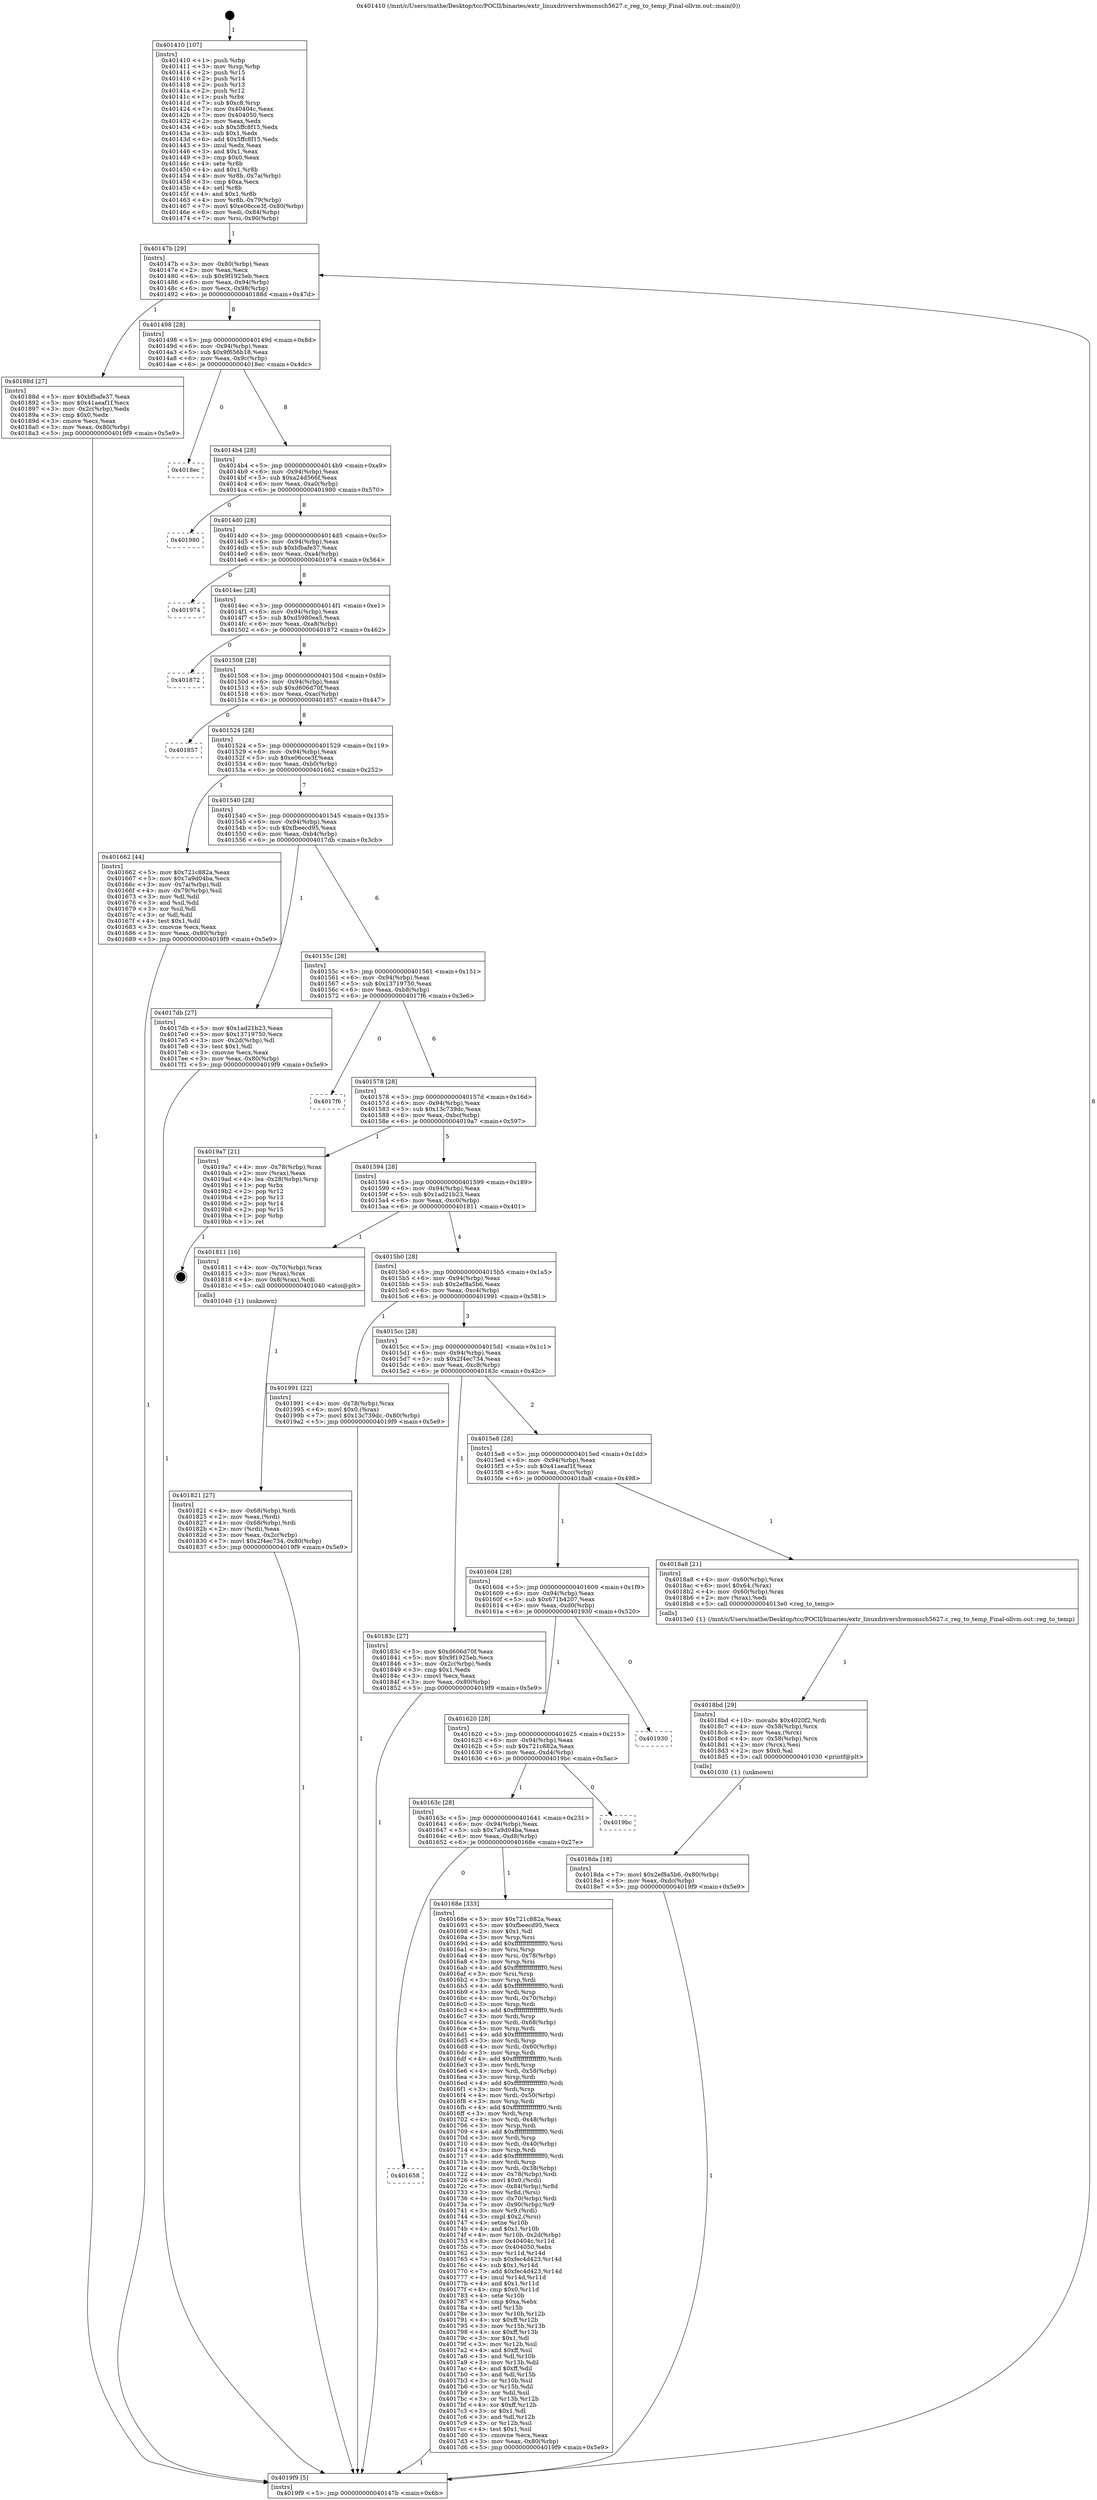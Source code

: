 digraph "0x401410" {
  label = "0x401410 (/mnt/c/Users/mathe/Desktop/tcc/POCII/binaries/extr_linuxdrivershwmonsch5627.c_reg_to_temp_Final-ollvm.out::main(0))"
  labelloc = "t"
  node[shape=record]

  Entry [label="",width=0.3,height=0.3,shape=circle,fillcolor=black,style=filled]
  "0x40147b" [label="{
     0x40147b [29]\l
     | [instrs]\l
     &nbsp;&nbsp;0x40147b \<+3\>: mov -0x80(%rbp),%eax\l
     &nbsp;&nbsp;0x40147e \<+2\>: mov %eax,%ecx\l
     &nbsp;&nbsp;0x401480 \<+6\>: sub $0x9f1925eb,%ecx\l
     &nbsp;&nbsp;0x401486 \<+6\>: mov %eax,-0x94(%rbp)\l
     &nbsp;&nbsp;0x40148c \<+6\>: mov %ecx,-0x98(%rbp)\l
     &nbsp;&nbsp;0x401492 \<+6\>: je 000000000040188d \<main+0x47d\>\l
  }"]
  "0x40188d" [label="{
     0x40188d [27]\l
     | [instrs]\l
     &nbsp;&nbsp;0x40188d \<+5\>: mov $0xbfbafe37,%eax\l
     &nbsp;&nbsp;0x401892 \<+5\>: mov $0x41aeaf1f,%ecx\l
     &nbsp;&nbsp;0x401897 \<+3\>: mov -0x2c(%rbp),%edx\l
     &nbsp;&nbsp;0x40189a \<+3\>: cmp $0x0,%edx\l
     &nbsp;&nbsp;0x40189d \<+3\>: cmove %ecx,%eax\l
     &nbsp;&nbsp;0x4018a0 \<+3\>: mov %eax,-0x80(%rbp)\l
     &nbsp;&nbsp;0x4018a3 \<+5\>: jmp 00000000004019f9 \<main+0x5e9\>\l
  }"]
  "0x401498" [label="{
     0x401498 [28]\l
     | [instrs]\l
     &nbsp;&nbsp;0x401498 \<+5\>: jmp 000000000040149d \<main+0x8d\>\l
     &nbsp;&nbsp;0x40149d \<+6\>: mov -0x94(%rbp),%eax\l
     &nbsp;&nbsp;0x4014a3 \<+5\>: sub $0x9f656b18,%eax\l
     &nbsp;&nbsp;0x4014a8 \<+6\>: mov %eax,-0x9c(%rbp)\l
     &nbsp;&nbsp;0x4014ae \<+6\>: je 00000000004018ec \<main+0x4dc\>\l
  }"]
  Exit [label="",width=0.3,height=0.3,shape=circle,fillcolor=black,style=filled,peripheries=2]
  "0x4018ec" [label="{
     0x4018ec\l
  }", style=dashed]
  "0x4014b4" [label="{
     0x4014b4 [28]\l
     | [instrs]\l
     &nbsp;&nbsp;0x4014b4 \<+5\>: jmp 00000000004014b9 \<main+0xa9\>\l
     &nbsp;&nbsp;0x4014b9 \<+6\>: mov -0x94(%rbp),%eax\l
     &nbsp;&nbsp;0x4014bf \<+5\>: sub $0xa24d566f,%eax\l
     &nbsp;&nbsp;0x4014c4 \<+6\>: mov %eax,-0xa0(%rbp)\l
     &nbsp;&nbsp;0x4014ca \<+6\>: je 0000000000401980 \<main+0x570\>\l
  }"]
  "0x4018da" [label="{
     0x4018da [18]\l
     | [instrs]\l
     &nbsp;&nbsp;0x4018da \<+7\>: movl $0x2ef8a5b6,-0x80(%rbp)\l
     &nbsp;&nbsp;0x4018e1 \<+6\>: mov %eax,-0xdc(%rbp)\l
     &nbsp;&nbsp;0x4018e7 \<+5\>: jmp 00000000004019f9 \<main+0x5e9\>\l
  }"]
  "0x401980" [label="{
     0x401980\l
  }", style=dashed]
  "0x4014d0" [label="{
     0x4014d0 [28]\l
     | [instrs]\l
     &nbsp;&nbsp;0x4014d0 \<+5\>: jmp 00000000004014d5 \<main+0xc5\>\l
     &nbsp;&nbsp;0x4014d5 \<+6\>: mov -0x94(%rbp),%eax\l
     &nbsp;&nbsp;0x4014db \<+5\>: sub $0xbfbafe37,%eax\l
     &nbsp;&nbsp;0x4014e0 \<+6\>: mov %eax,-0xa4(%rbp)\l
     &nbsp;&nbsp;0x4014e6 \<+6\>: je 0000000000401974 \<main+0x564\>\l
  }"]
  "0x4018bd" [label="{
     0x4018bd [29]\l
     | [instrs]\l
     &nbsp;&nbsp;0x4018bd \<+10\>: movabs $0x4020f2,%rdi\l
     &nbsp;&nbsp;0x4018c7 \<+4\>: mov -0x58(%rbp),%rcx\l
     &nbsp;&nbsp;0x4018cb \<+2\>: mov %eax,(%rcx)\l
     &nbsp;&nbsp;0x4018cd \<+4\>: mov -0x58(%rbp),%rcx\l
     &nbsp;&nbsp;0x4018d1 \<+2\>: mov (%rcx),%esi\l
     &nbsp;&nbsp;0x4018d3 \<+2\>: mov $0x0,%al\l
     &nbsp;&nbsp;0x4018d5 \<+5\>: call 0000000000401030 \<printf@plt\>\l
     | [calls]\l
     &nbsp;&nbsp;0x401030 \{1\} (unknown)\l
  }"]
  "0x401974" [label="{
     0x401974\l
  }", style=dashed]
  "0x4014ec" [label="{
     0x4014ec [28]\l
     | [instrs]\l
     &nbsp;&nbsp;0x4014ec \<+5\>: jmp 00000000004014f1 \<main+0xe1\>\l
     &nbsp;&nbsp;0x4014f1 \<+6\>: mov -0x94(%rbp),%eax\l
     &nbsp;&nbsp;0x4014f7 \<+5\>: sub $0xd5980ea5,%eax\l
     &nbsp;&nbsp;0x4014fc \<+6\>: mov %eax,-0xa8(%rbp)\l
     &nbsp;&nbsp;0x401502 \<+6\>: je 0000000000401872 \<main+0x462\>\l
  }"]
  "0x401821" [label="{
     0x401821 [27]\l
     | [instrs]\l
     &nbsp;&nbsp;0x401821 \<+4\>: mov -0x68(%rbp),%rdi\l
     &nbsp;&nbsp;0x401825 \<+2\>: mov %eax,(%rdi)\l
     &nbsp;&nbsp;0x401827 \<+4\>: mov -0x68(%rbp),%rdi\l
     &nbsp;&nbsp;0x40182b \<+2\>: mov (%rdi),%eax\l
     &nbsp;&nbsp;0x40182d \<+3\>: mov %eax,-0x2c(%rbp)\l
     &nbsp;&nbsp;0x401830 \<+7\>: movl $0x2f4ec734,-0x80(%rbp)\l
     &nbsp;&nbsp;0x401837 \<+5\>: jmp 00000000004019f9 \<main+0x5e9\>\l
  }"]
  "0x401872" [label="{
     0x401872\l
  }", style=dashed]
  "0x401508" [label="{
     0x401508 [28]\l
     | [instrs]\l
     &nbsp;&nbsp;0x401508 \<+5\>: jmp 000000000040150d \<main+0xfd\>\l
     &nbsp;&nbsp;0x40150d \<+6\>: mov -0x94(%rbp),%eax\l
     &nbsp;&nbsp;0x401513 \<+5\>: sub $0xd606d70f,%eax\l
     &nbsp;&nbsp;0x401518 \<+6\>: mov %eax,-0xac(%rbp)\l
     &nbsp;&nbsp;0x40151e \<+6\>: je 0000000000401857 \<main+0x447\>\l
  }"]
  "0x401658" [label="{
     0x401658\l
  }", style=dashed]
  "0x401857" [label="{
     0x401857\l
  }", style=dashed]
  "0x401524" [label="{
     0x401524 [28]\l
     | [instrs]\l
     &nbsp;&nbsp;0x401524 \<+5\>: jmp 0000000000401529 \<main+0x119\>\l
     &nbsp;&nbsp;0x401529 \<+6\>: mov -0x94(%rbp),%eax\l
     &nbsp;&nbsp;0x40152f \<+5\>: sub $0xe06cce3f,%eax\l
     &nbsp;&nbsp;0x401534 \<+6\>: mov %eax,-0xb0(%rbp)\l
     &nbsp;&nbsp;0x40153a \<+6\>: je 0000000000401662 \<main+0x252\>\l
  }"]
  "0x40168e" [label="{
     0x40168e [333]\l
     | [instrs]\l
     &nbsp;&nbsp;0x40168e \<+5\>: mov $0x721c882a,%eax\l
     &nbsp;&nbsp;0x401693 \<+5\>: mov $0xfbeecd95,%ecx\l
     &nbsp;&nbsp;0x401698 \<+2\>: mov $0x1,%dl\l
     &nbsp;&nbsp;0x40169a \<+3\>: mov %rsp,%rsi\l
     &nbsp;&nbsp;0x40169d \<+4\>: add $0xfffffffffffffff0,%rsi\l
     &nbsp;&nbsp;0x4016a1 \<+3\>: mov %rsi,%rsp\l
     &nbsp;&nbsp;0x4016a4 \<+4\>: mov %rsi,-0x78(%rbp)\l
     &nbsp;&nbsp;0x4016a8 \<+3\>: mov %rsp,%rsi\l
     &nbsp;&nbsp;0x4016ab \<+4\>: add $0xfffffffffffffff0,%rsi\l
     &nbsp;&nbsp;0x4016af \<+3\>: mov %rsi,%rsp\l
     &nbsp;&nbsp;0x4016b2 \<+3\>: mov %rsp,%rdi\l
     &nbsp;&nbsp;0x4016b5 \<+4\>: add $0xfffffffffffffff0,%rdi\l
     &nbsp;&nbsp;0x4016b9 \<+3\>: mov %rdi,%rsp\l
     &nbsp;&nbsp;0x4016bc \<+4\>: mov %rdi,-0x70(%rbp)\l
     &nbsp;&nbsp;0x4016c0 \<+3\>: mov %rsp,%rdi\l
     &nbsp;&nbsp;0x4016c3 \<+4\>: add $0xfffffffffffffff0,%rdi\l
     &nbsp;&nbsp;0x4016c7 \<+3\>: mov %rdi,%rsp\l
     &nbsp;&nbsp;0x4016ca \<+4\>: mov %rdi,-0x68(%rbp)\l
     &nbsp;&nbsp;0x4016ce \<+3\>: mov %rsp,%rdi\l
     &nbsp;&nbsp;0x4016d1 \<+4\>: add $0xfffffffffffffff0,%rdi\l
     &nbsp;&nbsp;0x4016d5 \<+3\>: mov %rdi,%rsp\l
     &nbsp;&nbsp;0x4016d8 \<+4\>: mov %rdi,-0x60(%rbp)\l
     &nbsp;&nbsp;0x4016dc \<+3\>: mov %rsp,%rdi\l
     &nbsp;&nbsp;0x4016df \<+4\>: add $0xfffffffffffffff0,%rdi\l
     &nbsp;&nbsp;0x4016e3 \<+3\>: mov %rdi,%rsp\l
     &nbsp;&nbsp;0x4016e6 \<+4\>: mov %rdi,-0x58(%rbp)\l
     &nbsp;&nbsp;0x4016ea \<+3\>: mov %rsp,%rdi\l
     &nbsp;&nbsp;0x4016ed \<+4\>: add $0xfffffffffffffff0,%rdi\l
     &nbsp;&nbsp;0x4016f1 \<+3\>: mov %rdi,%rsp\l
     &nbsp;&nbsp;0x4016f4 \<+4\>: mov %rdi,-0x50(%rbp)\l
     &nbsp;&nbsp;0x4016f8 \<+3\>: mov %rsp,%rdi\l
     &nbsp;&nbsp;0x4016fb \<+4\>: add $0xfffffffffffffff0,%rdi\l
     &nbsp;&nbsp;0x4016ff \<+3\>: mov %rdi,%rsp\l
     &nbsp;&nbsp;0x401702 \<+4\>: mov %rdi,-0x48(%rbp)\l
     &nbsp;&nbsp;0x401706 \<+3\>: mov %rsp,%rdi\l
     &nbsp;&nbsp;0x401709 \<+4\>: add $0xfffffffffffffff0,%rdi\l
     &nbsp;&nbsp;0x40170d \<+3\>: mov %rdi,%rsp\l
     &nbsp;&nbsp;0x401710 \<+4\>: mov %rdi,-0x40(%rbp)\l
     &nbsp;&nbsp;0x401714 \<+3\>: mov %rsp,%rdi\l
     &nbsp;&nbsp;0x401717 \<+4\>: add $0xfffffffffffffff0,%rdi\l
     &nbsp;&nbsp;0x40171b \<+3\>: mov %rdi,%rsp\l
     &nbsp;&nbsp;0x40171e \<+4\>: mov %rdi,-0x38(%rbp)\l
     &nbsp;&nbsp;0x401722 \<+4\>: mov -0x78(%rbp),%rdi\l
     &nbsp;&nbsp;0x401726 \<+6\>: movl $0x0,(%rdi)\l
     &nbsp;&nbsp;0x40172c \<+7\>: mov -0x84(%rbp),%r8d\l
     &nbsp;&nbsp;0x401733 \<+3\>: mov %r8d,(%rsi)\l
     &nbsp;&nbsp;0x401736 \<+4\>: mov -0x70(%rbp),%rdi\l
     &nbsp;&nbsp;0x40173a \<+7\>: mov -0x90(%rbp),%r9\l
     &nbsp;&nbsp;0x401741 \<+3\>: mov %r9,(%rdi)\l
     &nbsp;&nbsp;0x401744 \<+3\>: cmpl $0x2,(%rsi)\l
     &nbsp;&nbsp;0x401747 \<+4\>: setne %r10b\l
     &nbsp;&nbsp;0x40174b \<+4\>: and $0x1,%r10b\l
     &nbsp;&nbsp;0x40174f \<+4\>: mov %r10b,-0x2d(%rbp)\l
     &nbsp;&nbsp;0x401753 \<+8\>: mov 0x40404c,%r11d\l
     &nbsp;&nbsp;0x40175b \<+7\>: mov 0x404050,%ebx\l
     &nbsp;&nbsp;0x401762 \<+3\>: mov %r11d,%r14d\l
     &nbsp;&nbsp;0x401765 \<+7\>: sub $0xfec4d423,%r14d\l
     &nbsp;&nbsp;0x40176c \<+4\>: sub $0x1,%r14d\l
     &nbsp;&nbsp;0x401770 \<+7\>: add $0xfec4d423,%r14d\l
     &nbsp;&nbsp;0x401777 \<+4\>: imul %r14d,%r11d\l
     &nbsp;&nbsp;0x40177b \<+4\>: and $0x1,%r11d\l
     &nbsp;&nbsp;0x40177f \<+4\>: cmp $0x0,%r11d\l
     &nbsp;&nbsp;0x401783 \<+4\>: sete %r10b\l
     &nbsp;&nbsp;0x401787 \<+3\>: cmp $0xa,%ebx\l
     &nbsp;&nbsp;0x40178a \<+4\>: setl %r15b\l
     &nbsp;&nbsp;0x40178e \<+3\>: mov %r10b,%r12b\l
     &nbsp;&nbsp;0x401791 \<+4\>: xor $0xff,%r12b\l
     &nbsp;&nbsp;0x401795 \<+3\>: mov %r15b,%r13b\l
     &nbsp;&nbsp;0x401798 \<+4\>: xor $0xff,%r13b\l
     &nbsp;&nbsp;0x40179c \<+3\>: xor $0x1,%dl\l
     &nbsp;&nbsp;0x40179f \<+3\>: mov %r12b,%sil\l
     &nbsp;&nbsp;0x4017a2 \<+4\>: and $0xff,%sil\l
     &nbsp;&nbsp;0x4017a6 \<+3\>: and %dl,%r10b\l
     &nbsp;&nbsp;0x4017a9 \<+3\>: mov %r13b,%dil\l
     &nbsp;&nbsp;0x4017ac \<+4\>: and $0xff,%dil\l
     &nbsp;&nbsp;0x4017b0 \<+3\>: and %dl,%r15b\l
     &nbsp;&nbsp;0x4017b3 \<+3\>: or %r10b,%sil\l
     &nbsp;&nbsp;0x4017b6 \<+3\>: or %r15b,%dil\l
     &nbsp;&nbsp;0x4017b9 \<+3\>: xor %dil,%sil\l
     &nbsp;&nbsp;0x4017bc \<+3\>: or %r13b,%r12b\l
     &nbsp;&nbsp;0x4017bf \<+4\>: xor $0xff,%r12b\l
     &nbsp;&nbsp;0x4017c3 \<+3\>: or $0x1,%dl\l
     &nbsp;&nbsp;0x4017c6 \<+3\>: and %dl,%r12b\l
     &nbsp;&nbsp;0x4017c9 \<+3\>: or %r12b,%sil\l
     &nbsp;&nbsp;0x4017cc \<+4\>: test $0x1,%sil\l
     &nbsp;&nbsp;0x4017d0 \<+3\>: cmovne %ecx,%eax\l
     &nbsp;&nbsp;0x4017d3 \<+3\>: mov %eax,-0x80(%rbp)\l
     &nbsp;&nbsp;0x4017d6 \<+5\>: jmp 00000000004019f9 \<main+0x5e9\>\l
  }"]
  "0x401662" [label="{
     0x401662 [44]\l
     | [instrs]\l
     &nbsp;&nbsp;0x401662 \<+5\>: mov $0x721c882a,%eax\l
     &nbsp;&nbsp;0x401667 \<+5\>: mov $0x7a9d04ba,%ecx\l
     &nbsp;&nbsp;0x40166c \<+3\>: mov -0x7a(%rbp),%dl\l
     &nbsp;&nbsp;0x40166f \<+4\>: mov -0x79(%rbp),%sil\l
     &nbsp;&nbsp;0x401673 \<+3\>: mov %dl,%dil\l
     &nbsp;&nbsp;0x401676 \<+3\>: and %sil,%dil\l
     &nbsp;&nbsp;0x401679 \<+3\>: xor %sil,%dl\l
     &nbsp;&nbsp;0x40167c \<+3\>: or %dl,%dil\l
     &nbsp;&nbsp;0x40167f \<+4\>: test $0x1,%dil\l
     &nbsp;&nbsp;0x401683 \<+3\>: cmovne %ecx,%eax\l
     &nbsp;&nbsp;0x401686 \<+3\>: mov %eax,-0x80(%rbp)\l
     &nbsp;&nbsp;0x401689 \<+5\>: jmp 00000000004019f9 \<main+0x5e9\>\l
  }"]
  "0x401540" [label="{
     0x401540 [28]\l
     | [instrs]\l
     &nbsp;&nbsp;0x401540 \<+5\>: jmp 0000000000401545 \<main+0x135\>\l
     &nbsp;&nbsp;0x401545 \<+6\>: mov -0x94(%rbp),%eax\l
     &nbsp;&nbsp;0x40154b \<+5\>: sub $0xfbeecd95,%eax\l
     &nbsp;&nbsp;0x401550 \<+6\>: mov %eax,-0xb4(%rbp)\l
     &nbsp;&nbsp;0x401556 \<+6\>: je 00000000004017db \<main+0x3cb\>\l
  }"]
  "0x4019f9" [label="{
     0x4019f9 [5]\l
     | [instrs]\l
     &nbsp;&nbsp;0x4019f9 \<+5\>: jmp 000000000040147b \<main+0x6b\>\l
  }"]
  "0x401410" [label="{
     0x401410 [107]\l
     | [instrs]\l
     &nbsp;&nbsp;0x401410 \<+1\>: push %rbp\l
     &nbsp;&nbsp;0x401411 \<+3\>: mov %rsp,%rbp\l
     &nbsp;&nbsp;0x401414 \<+2\>: push %r15\l
     &nbsp;&nbsp;0x401416 \<+2\>: push %r14\l
     &nbsp;&nbsp;0x401418 \<+2\>: push %r13\l
     &nbsp;&nbsp;0x40141a \<+2\>: push %r12\l
     &nbsp;&nbsp;0x40141c \<+1\>: push %rbx\l
     &nbsp;&nbsp;0x40141d \<+7\>: sub $0xc8,%rsp\l
     &nbsp;&nbsp;0x401424 \<+7\>: mov 0x40404c,%eax\l
     &nbsp;&nbsp;0x40142b \<+7\>: mov 0x404050,%ecx\l
     &nbsp;&nbsp;0x401432 \<+2\>: mov %eax,%edx\l
     &nbsp;&nbsp;0x401434 \<+6\>: sub $0x5ffc8f15,%edx\l
     &nbsp;&nbsp;0x40143a \<+3\>: sub $0x1,%edx\l
     &nbsp;&nbsp;0x40143d \<+6\>: add $0x5ffc8f15,%edx\l
     &nbsp;&nbsp;0x401443 \<+3\>: imul %edx,%eax\l
     &nbsp;&nbsp;0x401446 \<+3\>: and $0x1,%eax\l
     &nbsp;&nbsp;0x401449 \<+3\>: cmp $0x0,%eax\l
     &nbsp;&nbsp;0x40144c \<+4\>: sete %r8b\l
     &nbsp;&nbsp;0x401450 \<+4\>: and $0x1,%r8b\l
     &nbsp;&nbsp;0x401454 \<+4\>: mov %r8b,-0x7a(%rbp)\l
     &nbsp;&nbsp;0x401458 \<+3\>: cmp $0xa,%ecx\l
     &nbsp;&nbsp;0x40145b \<+4\>: setl %r8b\l
     &nbsp;&nbsp;0x40145f \<+4\>: and $0x1,%r8b\l
     &nbsp;&nbsp;0x401463 \<+4\>: mov %r8b,-0x79(%rbp)\l
     &nbsp;&nbsp;0x401467 \<+7\>: movl $0xe06cce3f,-0x80(%rbp)\l
     &nbsp;&nbsp;0x40146e \<+6\>: mov %edi,-0x84(%rbp)\l
     &nbsp;&nbsp;0x401474 \<+7\>: mov %rsi,-0x90(%rbp)\l
  }"]
  "0x40163c" [label="{
     0x40163c [28]\l
     | [instrs]\l
     &nbsp;&nbsp;0x40163c \<+5\>: jmp 0000000000401641 \<main+0x231\>\l
     &nbsp;&nbsp;0x401641 \<+6\>: mov -0x94(%rbp),%eax\l
     &nbsp;&nbsp;0x401647 \<+5\>: sub $0x7a9d04ba,%eax\l
     &nbsp;&nbsp;0x40164c \<+6\>: mov %eax,-0xd8(%rbp)\l
     &nbsp;&nbsp;0x401652 \<+6\>: je 000000000040168e \<main+0x27e\>\l
  }"]
  "0x4017db" [label="{
     0x4017db [27]\l
     | [instrs]\l
     &nbsp;&nbsp;0x4017db \<+5\>: mov $0x1ad21b23,%eax\l
     &nbsp;&nbsp;0x4017e0 \<+5\>: mov $0x13719750,%ecx\l
     &nbsp;&nbsp;0x4017e5 \<+3\>: mov -0x2d(%rbp),%dl\l
     &nbsp;&nbsp;0x4017e8 \<+3\>: test $0x1,%dl\l
     &nbsp;&nbsp;0x4017eb \<+3\>: cmovne %ecx,%eax\l
     &nbsp;&nbsp;0x4017ee \<+3\>: mov %eax,-0x80(%rbp)\l
     &nbsp;&nbsp;0x4017f1 \<+5\>: jmp 00000000004019f9 \<main+0x5e9\>\l
  }"]
  "0x40155c" [label="{
     0x40155c [28]\l
     | [instrs]\l
     &nbsp;&nbsp;0x40155c \<+5\>: jmp 0000000000401561 \<main+0x151\>\l
     &nbsp;&nbsp;0x401561 \<+6\>: mov -0x94(%rbp),%eax\l
     &nbsp;&nbsp;0x401567 \<+5\>: sub $0x13719750,%eax\l
     &nbsp;&nbsp;0x40156c \<+6\>: mov %eax,-0xb8(%rbp)\l
     &nbsp;&nbsp;0x401572 \<+6\>: je 00000000004017f6 \<main+0x3e6\>\l
  }"]
  "0x4019bc" [label="{
     0x4019bc\l
  }", style=dashed]
  "0x4017f6" [label="{
     0x4017f6\l
  }", style=dashed]
  "0x401578" [label="{
     0x401578 [28]\l
     | [instrs]\l
     &nbsp;&nbsp;0x401578 \<+5\>: jmp 000000000040157d \<main+0x16d\>\l
     &nbsp;&nbsp;0x40157d \<+6\>: mov -0x94(%rbp),%eax\l
     &nbsp;&nbsp;0x401583 \<+5\>: sub $0x13c739dc,%eax\l
     &nbsp;&nbsp;0x401588 \<+6\>: mov %eax,-0xbc(%rbp)\l
     &nbsp;&nbsp;0x40158e \<+6\>: je 00000000004019a7 \<main+0x597\>\l
  }"]
  "0x401620" [label="{
     0x401620 [28]\l
     | [instrs]\l
     &nbsp;&nbsp;0x401620 \<+5\>: jmp 0000000000401625 \<main+0x215\>\l
     &nbsp;&nbsp;0x401625 \<+6\>: mov -0x94(%rbp),%eax\l
     &nbsp;&nbsp;0x40162b \<+5\>: sub $0x721c882a,%eax\l
     &nbsp;&nbsp;0x401630 \<+6\>: mov %eax,-0xd4(%rbp)\l
     &nbsp;&nbsp;0x401636 \<+6\>: je 00000000004019bc \<main+0x5ac\>\l
  }"]
  "0x4019a7" [label="{
     0x4019a7 [21]\l
     | [instrs]\l
     &nbsp;&nbsp;0x4019a7 \<+4\>: mov -0x78(%rbp),%rax\l
     &nbsp;&nbsp;0x4019ab \<+2\>: mov (%rax),%eax\l
     &nbsp;&nbsp;0x4019ad \<+4\>: lea -0x28(%rbp),%rsp\l
     &nbsp;&nbsp;0x4019b1 \<+1\>: pop %rbx\l
     &nbsp;&nbsp;0x4019b2 \<+2\>: pop %r12\l
     &nbsp;&nbsp;0x4019b4 \<+2\>: pop %r13\l
     &nbsp;&nbsp;0x4019b6 \<+2\>: pop %r14\l
     &nbsp;&nbsp;0x4019b8 \<+2\>: pop %r15\l
     &nbsp;&nbsp;0x4019ba \<+1\>: pop %rbp\l
     &nbsp;&nbsp;0x4019bb \<+1\>: ret\l
  }"]
  "0x401594" [label="{
     0x401594 [28]\l
     | [instrs]\l
     &nbsp;&nbsp;0x401594 \<+5\>: jmp 0000000000401599 \<main+0x189\>\l
     &nbsp;&nbsp;0x401599 \<+6\>: mov -0x94(%rbp),%eax\l
     &nbsp;&nbsp;0x40159f \<+5\>: sub $0x1ad21b23,%eax\l
     &nbsp;&nbsp;0x4015a4 \<+6\>: mov %eax,-0xc0(%rbp)\l
     &nbsp;&nbsp;0x4015aa \<+6\>: je 0000000000401811 \<main+0x401\>\l
  }"]
  "0x401930" [label="{
     0x401930\l
  }", style=dashed]
  "0x401811" [label="{
     0x401811 [16]\l
     | [instrs]\l
     &nbsp;&nbsp;0x401811 \<+4\>: mov -0x70(%rbp),%rax\l
     &nbsp;&nbsp;0x401815 \<+3\>: mov (%rax),%rax\l
     &nbsp;&nbsp;0x401818 \<+4\>: mov 0x8(%rax),%rdi\l
     &nbsp;&nbsp;0x40181c \<+5\>: call 0000000000401040 \<atoi@plt\>\l
     | [calls]\l
     &nbsp;&nbsp;0x401040 \{1\} (unknown)\l
  }"]
  "0x4015b0" [label="{
     0x4015b0 [28]\l
     | [instrs]\l
     &nbsp;&nbsp;0x4015b0 \<+5\>: jmp 00000000004015b5 \<main+0x1a5\>\l
     &nbsp;&nbsp;0x4015b5 \<+6\>: mov -0x94(%rbp),%eax\l
     &nbsp;&nbsp;0x4015bb \<+5\>: sub $0x2ef8a5b6,%eax\l
     &nbsp;&nbsp;0x4015c0 \<+6\>: mov %eax,-0xc4(%rbp)\l
     &nbsp;&nbsp;0x4015c6 \<+6\>: je 0000000000401991 \<main+0x581\>\l
  }"]
  "0x401604" [label="{
     0x401604 [28]\l
     | [instrs]\l
     &nbsp;&nbsp;0x401604 \<+5\>: jmp 0000000000401609 \<main+0x1f9\>\l
     &nbsp;&nbsp;0x401609 \<+6\>: mov -0x94(%rbp),%eax\l
     &nbsp;&nbsp;0x40160f \<+5\>: sub $0x671b4207,%eax\l
     &nbsp;&nbsp;0x401614 \<+6\>: mov %eax,-0xd0(%rbp)\l
     &nbsp;&nbsp;0x40161a \<+6\>: je 0000000000401930 \<main+0x520\>\l
  }"]
  "0x401991" [label="{
     0x401991 [22]\l
     | [instrs]\l
     &nbsp;&nbsp;0x401991 \<+4\>: mov -0x78(%rbp),%rax\l
     &nbsp;&nbsp;0x401995 \<+6\>: movl $0x0,(%rax)\l
     &nbsp;&nbsp;0x40199b \<+7\>: movl $0x13c739dc,-0x80(%rbp)\l
     &nbsp;&nbsp;0x4019a2 \<+5\>: jmp 00000000004019f9 \<main+0x5e9\>\l
  }"]
  "0x4015cc" [label="{
     0x4015cc [28]\l
     | [instrs]\l
     &nbsp;&nbsp;0x4015cc \<+5\>: jmp 00000000004015d1 \<main+0x1c1\>\l
     &nbsp;&nbsp;0x4015d1 \<+6\>: mov -0x94(%rbp),%eax\l
     &nbsp;&nbsp;0x4015d7 \<+5\>: sub $0x2f4ec734,%eax\l
     &nbsp;&nbsp;0x4015dc \<+6\>: mov %eax,-0xc8(%rbp)\l
     &nbsp;&nbsp;0x4015e2 \<+6\>: je 000000000040183c \<main+0x42c\>\l
  }"]
  "0x4018a8" [label="{
     0x4018a8 [21]\l
     | [instrs]\l
     &nbsp;&nbsp;0x4018a8 \<+4\>: mov -0x60(%rbp),%rax\l
     &nbsp;&nbsp;0x4018ac \<+6\>: movl $0x64,(%rax)\l
     &nbsp;&nbsp;0x4018b2 \<+4\>: mov -0x60(%rbp),%rax\l
     &nbsp;&nbsp;0x4018b6 \<+2\>: mov (%rax),%edi\l
     &nbsp;&nbsp;0x4018b8 \<+5\>: call 00000000004013e0 \<reg_to_temp\>\l
     | [calls]\l
     &nbsp;&nbsp;0x4013e0 \{1\} (/mnt/c/Users/mathe/Desktop/tcc/POCII/binaries/extr_linuxdrivershwmonsch5627.c_reg_to_temp_Final-ollvm.out::reg_to_temp)\l
  }"]
  "0x40183c" [label="{
     0x40183c [27]\l
     | [instrs]\l
     &nbsp;&nbsp;0x40183c \<+5\>: mov $0xd606d70f,%eax\l
     &nbsp;&nbsp;0x401841 \<+5\>: mov $0x9f1925eb,%ecx\l
     &nbsp;&nbsp;0x401846 \<+3\>: mov -0x2c(%rbp),%edx\l
     &nbsp;&nbsp;0x401849 \<+3\>: cmp $0x1,%edx\l
     &nbsp;&nbsp;0x40184c \<+3\>: cmovl %ecx,%eax\l
     &nbsp;&nbsp;0x40184f \<+3\>: mov %eax,-0x80(%rbp)\l
     &nbsp;&nbsp;0x401852 \<+5\>: jmp 00000000004019f9 \<main+0x5e9\>\l
  }"]
  "0x4015e8" [label="{
     0x4015e8 [28]\l
     | [instrs]\l
     &nbsp;&nbsp;0x4015e8 \<+5\>: jmp 00000000004015ed \<main+0x1dd\>\l
     &nbsp;&nbsp;0x4015ed \<+6\>: mov -0x94(%rbp),%eax\l
     &nbsp;&nbsp;0x4015f3 \<+5\>: sub $0x41aeaf1f,%eax\l
     &nbsp;&nbsp;0x4015f8 \<+6\>: mov %eax,-0xcc(%rbp)\l
     &nbsp;&nbsp;0x4015fe \<+6\>: je 00000000004018a8 \<main+0x498\>\l
  }"]
  Entry -> "0x401410" [label=" 1"]
  "0x40147b" -> "0x40188d" [label=" 1"]
  "0x40147b" -> "0x401498" [label=" 8"]
  "0x4019a7" -> Exit [label=" 1"]
  "0x401498" -> "0x4018ec" [label=" 0"]
  "0x401498" -> "0x4014b4" [label=" 8"]
  "0x401991" -> "0x4019f9" [label=" 1"]
  "0x4014b4" -> "0x401980" [label=" 0"]
  "0x4014b4" -> "0x4014d0" [label=" 8"]
  "0x4018da" -> "0x4019f9" [label=" 1"]
  "0x4014d0" -> "0x401974" [label=" 0"]
  "0x4014d0" -> "0x4014ec" [label=" 8"]
  "0x4018bd" -> "0x4018da" [label=" 1"]
  "0x4014ec" -> "0x401872" [label=" 0"]
  "0x4014ec" -> "0x401508" [label=" 8"]
  "0x4018a8" -> "0x4018bd" [label=" 1"]
  "0x401508" -> "0x401857" [label=" 0"]
  "0x401508" -> "0x401524" [label=" 8"]
  "0x40183c" -> "0x4019f9" [label=" 1"]
  "0x401524" -> "0x401662" [label=" 1"]
  "0x401524" -> "0x401540" [label=" 7"]
  "0x401662" -> "0x4019f9" [label=" 1"]
  "0x401410" -> "0x40147b" [label=" 1"]
  "0x4019f9" -> "0x40147b" [label=" 8"]
  "0x401821" -> "0x4019f9" [label=" 1"]
  "0x401540" -> "0x4017db" [label=" 1"]
  "0x401540" -> "0x40155c" [label=" 6"]
  "0x4017db" -> "0x4019f9" [label=" 1"]
  "0x40155c" -> "0x4017f6" [label=" 0"]
  "0x40155c" -> "0x401578" [label=" 6"]
  "0x40168e" -> "0x4019f9" [label=" 1"]
  "0x401578" -> "0x4019a7" [label=" 1"]
  "0x401578" -> "0x401594" [label=" 5"]
  "0x40163c" -> "0x401658" [label=" 0"]
  "0x401594" -> "0x401811" [label=" 1"]
  "0x401594" -> "0x4015b0" [label=" 4"]
  "0x40163c" -> "0x40168e" [label=" 1"]
  "0x4015b0" -> "0x401991" [label=" 1"]
  "0x4015b0" -> "0x4015cc" [label=" 3"]
  "0x401620" -> "0x40163c" [label=" 1"]
  "0x4015cc" -> "0x40183c" [label=" 1"]
  "0x4015cc" -> "0x4015e8" [label=" 2"]
  "0x401620" -> "0x4019bc" [label=" 0"]
  "0x4015e8" -> "0x4018a8" [label=" 1"]
  "0x4015e8" -> "0x401604" [label=" 1"]
  "0x401811" -> "0x401821" [label=" 1"]
  "0x401604" -> "0x401930" [label=" 0"]
  "0x401604" -> "0x401620" [label=" 1"]
  "0x40188d" -> "0x4019f9" [label=" 1"]
}

